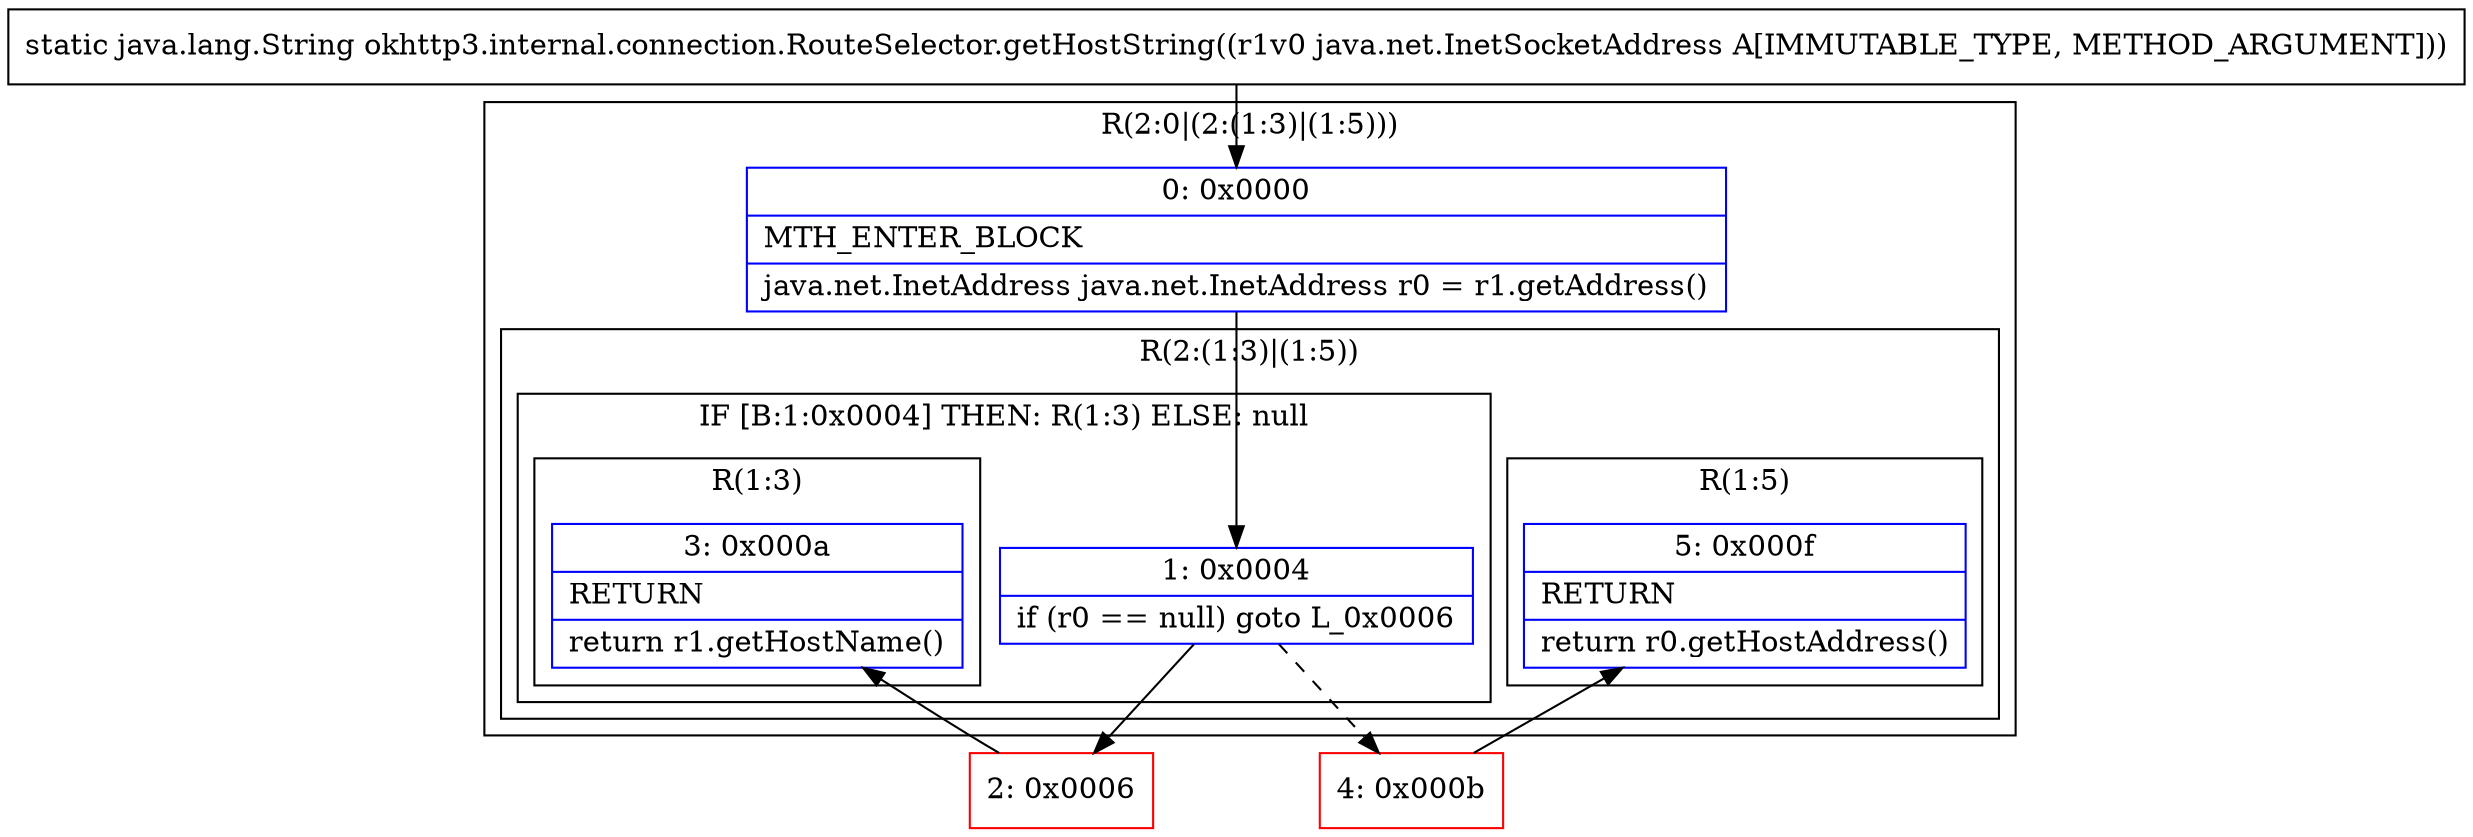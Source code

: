 digraph "CFG forokhttp3.internal.connection.RouteSelector.getHostString(Ljava\/net\/InetSocketAddress;)Ljava\/lang\/String;" {
subgraph cluster_Region_1617187073 {
label = "R(2:0|(2:(1:3)|(1:5)))";
node [shape=record,color=blue];
Node_0 [shape=record,label="{0\:\ 0x0000|MTH_ENTER_BLOCK\l|java.net.InetAddress java.net.InetAddress r0 = r1.getAddress()\l}"];
subgraph cluster_Region_1101686928 {
label = "R(2:(1:3)|(1:5))";
node [shape=record,color=blue];
subgraph cluster_IfRegion_25708658 {
label = "IF [B:1:0x0004] THEN: R(1:3) ELSE: null";
node [shape=record,color=blue];
Node_1 [shape=record,label="{1\:\ 0x0004|if (r0 == null) goto L_0x0006\l}"];
subgraph cluster_Region_1684996200 {
label = "R(1:3)";
node [shape=record,color=blue];
Node_3 [shape=record,label="{3\:\ 0x000a|RETURN\l|return r1.getHostName()\l}"];
}
}
subgraph cluster_Region_1801250251 {
label = "R(1:5)";
node [shape=record,color=blue];
Node_5 [shape=record,label="{5\:\ 0x000f|RETURN\l|return r0.getHostAddress()\l}"];
}
}
}
Node_2 [shape=record,color=red,label="{2\:\ 0x0006}"];
Node_4 [shape=record,color=red,label="{4\:\ 0x000b}"];
MethodNode[shape=record,label="{static java.lang.String okhttp3.internal.connection.RouteSelector.getHostString((r1v0 java.net.InetSocketAddress A[IMMUTABLE_TYPE, METHOD_ARGUMENT])) }"];
MethodNode -> Node_0;
Node_0 -> Node_1;
Node_1 -> Node_2;
Node_1 -> Node_4[style=dashed];
Node_2 -> Node_3;
Node_4 -> Node_5;
}

